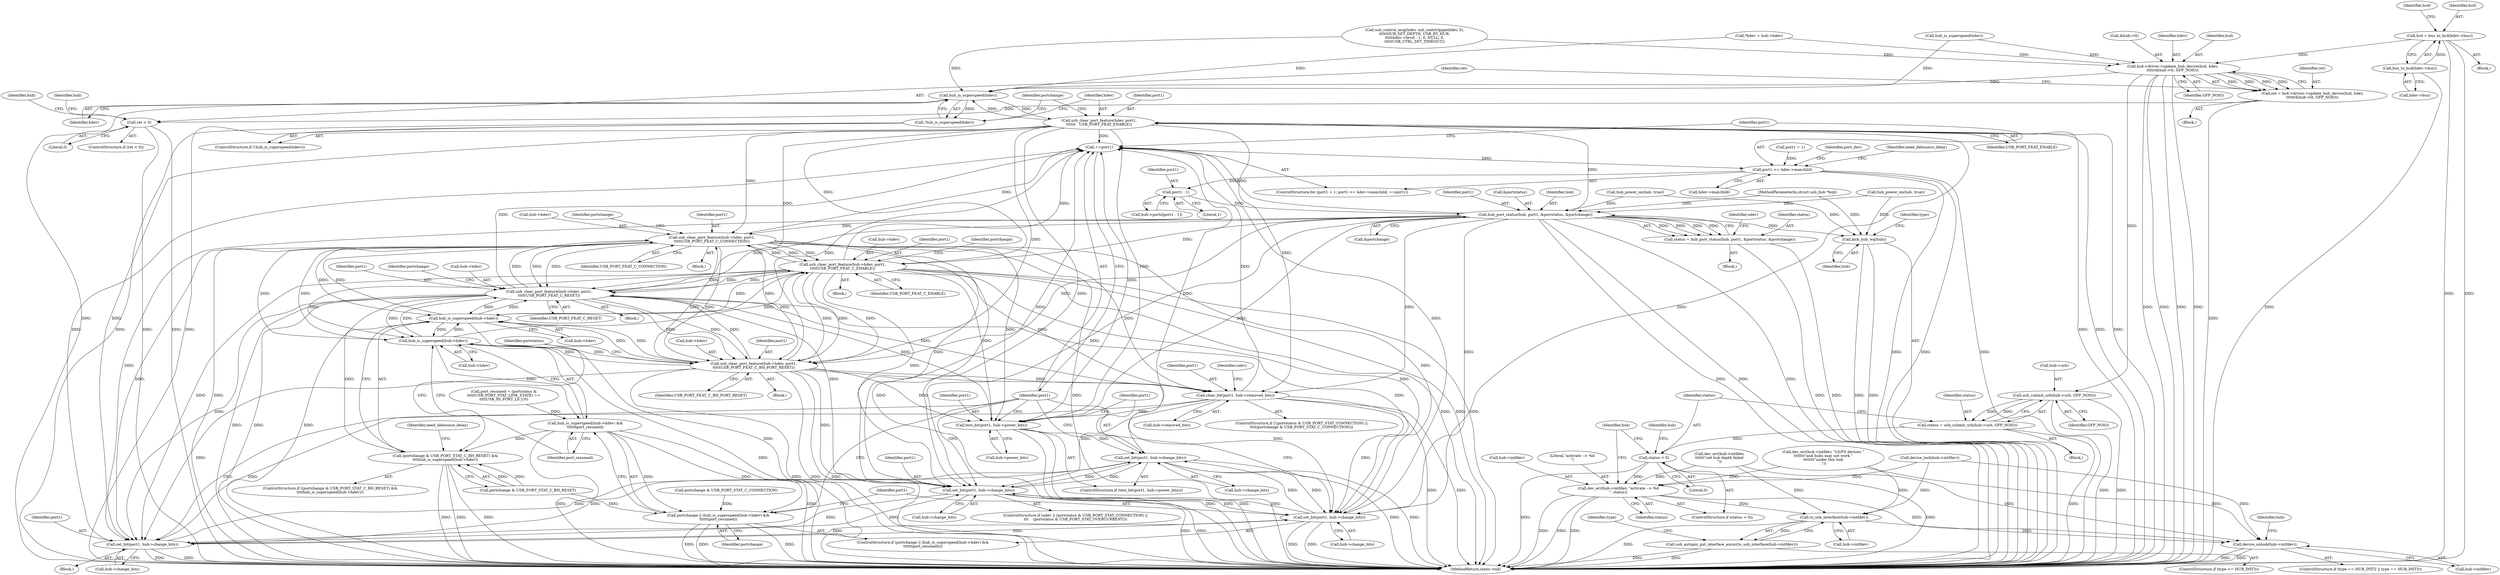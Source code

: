 digraph "0_linux_e50293ef9775c5f1cf3fcc093037dd6a8c5684ea@pointer" {
"1000258" [label="(Call,hcd = bus_to_hcd(hdev->bus))"];
"1000260" [label="(Call,bus_to_hcd(hdev->bus))"];
"1000273" [label="(Call,hcd->driver->update_hub_device(hcd, hdev,\n\t\t\t\t\t\t&hub->tt, GFP_NOIO))"];
"1000271" [label="(Call,ret = hcd->driver->update_hub_device(hcd, hdev,\n\t\t\t\t\t\t&hub->tt, GFP_NOIO))"];
"1000282" [label="(Call,ret < 0)"];
"1000391" [label="(Call,hub_is_superspeed(hdev))"];
"1000390" [label="(Call,!hub_is_superspeed(hdev))"];
"1000393" [label="(Call,usb_clear_port_feature(hdev, port1,\n\t\t\t\t\t\t   USB_PORT_FEAT_ENABLE))"];
"1000314" [label="(Call,++port1)"];
"1000309" [label="(Call,port1 <= hdev->maxchild)"];
"1000324" [label="(Call,port1 - 1)"];
"1000342" [label="(Call,hub_port_status(hub, port1, &portstatus, &portchange))"];
"1000340" [label="(Call,status = hub_port_status(hub, port1, &portstatus, &portchange))"];
"1000405" [label="(Call,usb_clear_port_feature(hub->hdev, port1,\n\t\t\t\t\tUSB_PORT_FEAT_C_CONNECTION))"];
"1000419" [label="(Call,usb_clear_port_feature(hub->hdev, port1,\n\t\t\t\t\tUSB_PORT_FEAT_C_ENABLE))"];
"1000433" [label="(Call,usb_clear_port_feature(hub->hdev, port1,\n\t\t\t\t\tUSB_PORT_FEAT_C_RESET))"];
"1000444" [label="(Call,hub_is_superspeed(hub->hdev))"];
"1000440" [label="(Call,(portchange & USB_PORT_STAT_C_BH_RESET) &&\n\t\t\t\thub_is_superspeed(hub->hdev))"];
"1000452" [label="(Call,usb_clear_port_feature(hub->hdev, port1,\n\t\t\t\t\tUSB_PORT_FEAT_C_BH_PORT_RESET))"];
"1000467" [label="(Call,clear_bit(port1, hub->removed_bits))"];
"1000492" [label="(Call,set_bit(port1, hub->change_bits))"];
"1000520" [label="(Call,set_bit(port1, hub->change_bits))"];
"1000542" [label="(Call,set_bit(port1, hub->change_bits))"];
"1000552" [label="(Call,set_bit(port1, hub->change_bits))"];
"1000537" [label="(Call,test_bit(port1, hub->power_bits))"];
"1000515" [label="(Call,hub_is_superspeed(hub->hdev))"];
"1000514" [label="(Call,hub_is_superspeed(hub->hdev) &&\n\t\t\t\t\t\tport_resumed)"];
"1000512" [label="(Call,portchange || (hub_is_superspeed(hub->hdev) &&\n\t\t\t\t\t\tport_resumed))"];
"1000627" [label="(Call,kick_hub_wq(hub))"];
"1000599" [label="(Call,usb_submit_urb(hub->urb, GFP_NOIO))"];
"1000597" [label="(Call,status = usb_submit_urb(hub->urb, GFP_NOIO))"];
"1000605" [label="(Call,status < 0)"];
"1000608" [label="(Call,dev_err(hub->intfdev, \"activate --> %d\n\", status))"];
"1000634" [label="(Call,to_usb_interface(hub->intfdev))"];
"1000633" [label="(Call,usb_autopm_put_interface_async(to_usb_interface(hub->intfdev)))"];
"1000646" [label="(Call,device_unlock(hub->intfdev))"];
"1000438" [label="(Identifier,USB_PORT_FEAT_C_RESET)"];
"1000468" [label="(Identifier,port1)"];
"1000634" [label="(Call,to_usb_interface(hub->intfdev))"];
"1000296" [label="(Call,hub_power_on(hub, true))"];
"1000415" [label="(Block,)"];
"1000553" [label="(Identifier,port1)"];
"1000257" [label="(Block,)"];
"1000439" [label="(ControlStructure,if ((portchange & USB_PORT_STAT_C_BH_RESET) &&\n\t\t\t\thub_is_superspeed(hub->hdev)))"];
"1000475" [label="(Identifier,udev)"];
"1000548" [label="(Block,)"];
"1000646" [label="(Call,device_unlock(hub->intfdev))"];
"1000126" [label="(Call,*hdev = hub->hdev)"];
"1000627" [label="(Call,kick_hub_wq(hub))"];
"1000409" [label="(Identifier,port1)"];
"1000215" [label="(Call,dev_err(hub->intfdev,\n\t\t\t\t\t\t\"set hub depth failed\n\"))"];
"1000280" [label="(Identifier,GFP_NOIO)"];
"1000340" [label="(Call,status = hub_port_status(hub, port1, &portstatus, &portchange))"];
"1000464" [label="(Call,portchange & USB_PORT_STAT_C_CONNECTION)"];
"1000389" [label="(ControlStructure,if (!hub_is_superspeed(hdev)))"];
"1000309" [label="(Call,port1 <= hdev->maxchild)"];
"1000492" [label="(Call,set_bit(port1, hub->change_bits))"];
"1000392" [label="(Identifier,hdev)"];
"1000504" [label="(Call,port_resumed = (portstatus &\n\t\t\t\t\tUSB_PORT_STAT_LINK_STATE) ==\n\t\t\t\tUSB_SS_PORT_LS_U0)"];
"1000282" [label="(Call,ret < 0)"];
"1000599" [label="(Call,usb_submit_urb(hub->urb, GFP_NOIO))"];
"1000511" [label="(ControlStructure,if (portchange || (hub_is_superspeed(hub->hdev) &&\n\t\t\t\t\t\tport_resumed)))"];
"1000390" [label="(Call,!hub_is_superspeed(hdev))"];
"1000195" [label="(Call,usb_control_msg(hdev, usb_sndctrlpipe(hdev, 0),\n\t\t\t\t\tHUB_SET_DEPTH, USB_RT_HUB,\n\t\t\t\t\thdev->level - 1, 0, NULL, 0,\n\t\t\t\t\tUSB_CTRL_SET_TIMEOUT))"];
"1000429" [label="(Block,)"];
"1000458" [label="(ControlStructure,if (!(portstatus & USB_PORT_STAT_CONNECTION) ||\n\t\t\t\t(portchange & USB_PORT_STAT_C_CONNECTION)))"];
"1000604" [label="(ControlStructure,if (status < 0))"];
"1000271" [label="(Call,ret = hcd->driver->update_hub_device(hcd, hdev,\n\t\t\t\t\t\t&hub->tt, GFP_NOIO))"];
"1000122" [label="(MethodParameterIn,struct usb_hub *hub)"];
"1000462" [label="(Identifier,portstatus)"];
"1000276" [label="(Call,&hub->tt)"];
"1000598" [label="(Identifier,status)"];
"1000326" [label="(Literal,1)"];
"1000284" [label="(Literal,0)"];
"1000493" [label="(Identifier,port1)"];
"1000631" [label="(Identifier,type)"];
"1000344" [label="(Identifier,port1)"];
"1000342" [label="(Call,hub_port_status(hub, port1, &portstatus, &portchange))"];
"1000396" [label="(Identifier,USB_PORT_FEAT_ENABLE)"];
"1000291" [label="(Call,dev_err(hub->intfdev, \"LS/FS devices \"\n\t\t\t\t\t\t\t\"and hubs may not work \"\n\t\t\t\t\t\t\t\"under this hub\n.\"))"];
"1000635" [label="(Call,hub->intfdev)"];
"1000424" [label="(Identifier,USB_PORT_FEAT_C_ENABLE)"];
"1000440" [label="(Call,(portchange & USB_PORT_STAT_C_BH_RESET) &&\n\t\t\t\thub_is_superspeed(hub->hdev))"];
"1000539" [label="(Call,hub->power_bits)"];
"1000612" [label="(Literal,\"activate --> %d\n\")"];
"1000149" [label="(Call,device_lock(hub->intfdev))"];
"1000260" [label="(Call,bus_to_hcd(hdev->bus))"];
"1000395" [label="(Identifier,port1)"];
"1000305" [label="(ControlStructure,for (port1 = 1; port1 <= hdev->maxchild; ++port1))"];
"1000482" [label="(ControlStructure,if (udev || (portstatus & USB_PORT_STAT_CONNECTION) ||\n\t\t\t    (portstatus & USB_PORT_STAT_OVERCURRENT)))"];
"1000519" [label="(Identifier,port_resumed)"];
"1000543" [label="(Identifier,port1)"];
"1000522" [label="(Call,hub->change_bits)"];
"1000273" [label="(Call,hcd->driver->update_hub_device(hcd, hdev,\n\t\t\t\t\t\t&hub->tt, GFP_NOIO))"];
"1000629" [label="(ControlStructure,if (type <= HUB_INIT3))"];
"1000124" [label="(Block,)"];
"1000469" [label="(Call,hub->removed_bits)"];
"1000537" [label="(Call,test_bit(port1, hub->power_bits))"];
"1000310" [label="(Identifier,port1)"];
"1000434" [label="(Call,hub->hdev)"];
"1000608" [label="(Call,dev_err(hub->intfdev, \"activate --> %d\n\", status))"];
"1000433" [label="(Call,usb_clear_port_feature(hub->hdev, port1,\n\t\t\t\t\tUSB_PORT_FEAT_C_RESET))"];
"1000453" [label="(Call,hub->hdev)"];
"1000320" [label="(Call,hub->ports[port1 - 1])"];
"1000542" [label="(Call,set_bit(port1, hub->change_bits))"];
"1000653" [label="(Identifier,hub)"];
"1000267" [label="(Identifier,hcd)"];
"1000391" [label="(Call,hub_is_superspeed(hdev))"];
"1000341" [label="(Identifier,status)"];
"1000521" [label="(Identifier,port1)"];
"1000423" [label="(Identifier,port1)"];
"1000270" [label="(Block,)"];
"1000628" [label="(Identifier,hub)"];
"1000351" [label="(Identifier,udev)"];
"1000641" [label="(Identifier,type)"];
"1000450" [label="(Identifier,need_debounce_delay)"];
"1000399" [label="(Identifier,portchange)"];
"1000316" [label="(Block,)"];
"1000427" [label="(Identifier,portchange)"];
"1000520" [label="(Call,set_bit(port1, hub->change_bits))"];
"1000297" [label="(Identifier,hub)"];
"1000347" [label="(Call,&portchange)"];
"1000410" [label="(Identifier,USB_PORT_FEAT_C_CONNECTION)"];
"1000301" [label="(Call,hub_power_on(hub, true))"];
"1000401" [label="(Block,)"];
"1000558" [label="(Identifier,need_debounce_delay)"];
"1000315" [label="(Identifier,port1)"];
"1000610" [label="(Identifier,hub)"];
"1000656" [label="(MethodReturn,static void)"];
"1000456" [label="(Identifier,port1)"];
"1000437" [label="(Identifier,port1)"];
"1000345" [label="(Call,&portstatus)"];
"1000597" [label="(Call,status = usb_submit_urb(hub->urb, GFP_NOIO))"];
"1000394" [label="(Identifier,hdev)"];
"1000306" [label="(Call,port1 = 1)"];
"1000514" [label="(Call,hub_is_superspeed(hub->hdev) &&\n\t\t\t\t\t\tport_resumed)"];
"1000259" [label="(Identifier,hcd)"];
"1000606" [label="(Identifier,status)"];
"1000617" [label="(Identifier,hub)"];
"1000419" [label="(Call,usb_clear_port_feature(hub->hdev, port1,\n\t\t\t\t\tUSB_PORT_FEAT_C_ENABLE))"];
"1000494" [label="(Call,hub->change_bits)"];
"1000343" [label="(Identifier,hub)"];
"1000544" [label="(Call,hub->change_bits)"];
"1000275" [label="(Identifier,hdev)"];
"1000552" [label="(Call,set_bit(port1, hub->change_bits))"];
"1000405" [label="(Call,usb_clear_port_feature(hub->hdev, port1,\n\t\t\t\t\tUSB_PORT_FEAT_C_CONNECTION))"];
"1000538" [label="(Identifier,port1)"];
"1000638" [label="(ControlStructure,if (type == HUB_INIT2 || type == HUB_INIT3))"];
"1000283" [label="(Identifier,ret)"];
"1000515" [label="(Call,hub_is_superspeed(hub->hdev))"];
"1000190" [label="(Call,hub_is_superspeed(hdev))"];
"1000457" [label="(Identifier,USB_PORT_FEAT_C_BH_PORT_RESET)"];
"1000258" [label="(Call,hcd = bus_to_hcd(hdev->bus))"];
"1000513" [label="(Identifier,portchange)"];
"1000609" [label="(Call,hub->intfdev)"];
"1000536" [label="(ControlStructure,if (test_bit(port1, hub->power_bits)))"];
"1000600" [label="(Call,hub->urb)"];
"1000444" [label="(Call,hub_is_superspeed(hub->hdev))"];
"1000512" [label="(Call,portchange || (hub_is_superspeed(hub->hdev) &&\n\t\t\t\t\t\tport_resumed))"];
"1000319" [label="(Identifier,port_dev)"];
"1000314" [label="(Call,++port1)"];
"1000554" [label="(Call,hub->change_bits)"];
"1000324" [label="(Call,port1 - 1)"];
"1000448" [label="(Block,)"];
"1000613" [label="(Identifier,status)"];
"1000647" [label="(Call,hub->intfdev)"];
"1000605" [label="(Call,status < 0)"];
"1000325" [label="(Identifier,port1)"];
"1000441" [label="(Call,portchange & USB_PORT_STAT_C_BH_RESET)"];
"1000467" [label="(Call,clear_bit(port1, hub->removed_bits))"];
"1000633" [label="(Call,usb_autopm_put_interface_async(to_usb_interface(hub->intfdev)))"];
"1000406" [label="(Call,hub->hdev)"];
"1000274" [label="(Identifier,hcd)"];
"1000607" [label="(Literal,0)"];
"1000288" [label="(Identifier,hub)"];
"1000413" [label="(Identifier,portchange)"];
"1000261" [label="(Call,hdev->bus)"];
"1000516" [label="(Call,hub->hdev)"];
"1000272" [label="(Identifier,ret)"];
"1000445" [label="(Call,hub->hdev)"];
"1000442" [label="(Identifier,portchange)"];
"1000393" [label="(Call,usb_clear_port_feature(hdev, port1,\n\t\t\t\t\t\t   USB_PORT_FEAT_ENABLE))"];
"1000452" [label="(Call,usb_clear_port_feature(hub->hdev, port1,\n\t\t\t\t\tUSB_PORT_FEAT_C_BH_PORT_RESET))"];
"1000420" [label="(Call,hub->hdev)"];
"1000311" [label="(Call,hdev->maxchild)"];
"1000603" [label="(Identifier,GFP_NOIO)"];
"1000281" [label="(ControlStructure,if (ret < 0))"];
"1000258" -> "1000257"  [label="AST: "];
"1000258" -> "1000260"  [label="CFG: "];
"1000259" -> "1000258"  [label="AST: "];
"1000260" -> "1000258"  [label="AST: "];
"1000267" -> "1000258"  [label="CFG: "];
"1000258" -> "1000656"  [label="DDG: "];
"1000258" -> "1000656"  [label="DDG: "];
"1000260" -> "1000258"  [label="DDG: "];
"1000258" -> "1000273"  [label="DDG: "];
"1000260" -> "1000261"  [label="CFG: "];
"1000261" -> "1000260"  [label="AST: "];
"1000260" -> "1000656"  [label="DDG: "];
"1000273" -> "1000271"  [label="AST: "];
"1000273" -> "1000280"  [label="CFG: "];
"1000274" -> "1000273"  [label="AST: "];
"1000275" -> "1000273"  [label="AST: "];
"1000276" -> "1000273"  [label="AST: "];
"1000280" -> "1000273"  [label="AST: "];
"1000271" -> "1000273"  [label="CFG: "];
"1000273" -> "1000656"  [label="DDG: "];
"1000273" -> "1000656"  [label="DDG: "];
"1000273" -> "1000656"  [label="DDG: "];
"1000273" -> "1000656"  [label="DDG: "];
"1000273" -> "1000271"  [label="DDG: "];
"1000273" -> "1000271"  [label="DDG: "];
"1000273" -> "1000271"  [label="DDG: "];
"1000273" -> "1000271"  [label="DDG: "];
"1000190" -> "1000273"  [label="DDG: "];
"1000126" -> "1000273"  [label="DDG: "];
"1000195" -> "1000273"  [label="DDG: "];
"1000273" -> "1000391"  [label="DDG: "];
"1000273" -> "1000599"  [label="DDG: "];
"1000271" -> "1000270"  [label="AST: "];
"1000272" -> "1000271"  [label="AST: "];
"1000283" -> "1000271"  [label="CFG: "];
"1000271" -> "1000656"  [label="DDG: "];
"1000271" -> "1000282"  [label="DDG: "];
"1000282" -> "1000281"  [label="AST: "];
"1000282" -> "1000284"  [label="CFG: "];
"1000283" -> "1000282"  [label="AST: "];
"1000284" -> "1000282"  [label="AST: "];
"1000288" -> "1000282"  [label="CFG: "];
"1000297" -> "1000282"  [label="CFG: "];
"1000282" -> "1000656"  [label="DDG: "];
"1000282" -> "1000656"  [label="DDG: "];
"1000391" -> "1000390"  [label="AST: "];
"1000391" -> "1000392"  [label="CFG: "];
"1000392" -> "1000391"  [label="AST: "];
"1000390" -> "1000391"  [label="CFG: "];
"1000391" -> "1000656"  [label="DDG: "];
"1000391" -> "1000390"  [label="DDG: "];
"1000393" -> "1000391"  [label="DDG: "];
"1000190" -> "1000391"  [label="DDG: "];
"1000126" -> "1000391"  [label="DDG: "];
"1000195" -> "1000391"  [label="DDG: "];
"1000391" -> "1000393"  [label="DDG: "];
"1000390" -> "1000389"  [label="AST: "];
"1000394" -> "1000390"  [label="CFG: "];
"1000399" -> "1000390"  [label="CFG: "];
"1000390" -> "1000656"  [label="DDG: "];
"1000390" -> "1000656"  [label="DDG: "];
"1000393" -> "1000389"  [label="AST: "];
"1000393" -> "1000396"  [label="CFG: "];
"1000394" -> "1000393"  [label="AST: "];
"1000395" -> "1000393"  [label="AST: "];
"1000396" -> "1000393"  [label="AST: "];
"1000399" -> "1000393"  [label="CFG: "];
"1000393" -> "1000656"  [label="DDG: "];
"1000393" -> "1000656"  [label="DDG: "];
"1000393" -> "1000656"  [label="DDG: "];
"1000393" -> "1000314"  [label="DDG: "];
"1000342" -> "1000393"  [label="DDG: "];
"1000393" -> "1000405"  [label="DDG: "];
"1000393" -> "1000419"  [label="DDG: "];
"1000393" -> "1000433"  [label="DDG: "];
"1000393" -> "1000452"  [label="DDG: "];
"1000393" -> "1000467"  [label="DDG: "];
"1000393" -> "1000492"  [label="DDG: "];
"1000393" -> "1000520"  [label="DDG: "];
"1000393" -> "1000537"  [label="DDG: "];
"1000393" -> "1000552"  [label="DDG: "];
"1000314" -> "1000305"  [label="AST: "];
"1000314" -> "1000315"  [label="CFG: "];
"1000315" -> "1000314"  [label="AST: "];
"1000310" -> "1000314"  [label="CFG: "];
"1000314" -> "1000309"  [label="DDG: "];
"1000552" -> "1000314"  [label="DDG: "];
"1000342" -> "1000314"  [label="DDG: "];
"1000433" -> "1000314"  [label="DDG: "];
"1000405" -> "1000314"  [label="DDG: "];
"1000467" -> "1000314"  [label="DDG: "];
"1000492" -> "1000314"  [label="DDG: "];
"1000419" -> "1000314"  [label="DDG: "];
"1000542" -> "1000314"  [label="DDG: "];
"1000520" -> "1000314"  [label="DDG: "];
"1000537" -> "1000314"  [label="DDG: "];
"1000452" -> "1000314"  [label="DDG: "];
"1000309" -> "1000305"  [label="AST: "];
"1000309" -> "1000311"  [label="CFG: "];
"1000310" -> "1000309"  [label="AST: "];
"1000311" -> "1000309"  [label="AST: "];
"1000319" -> "1000309"  [label="CFG: "];
"1000558" -> "1000309"  [label="CFG: "];
"1000309" -> "1000656"  [label="DDG: "];
"1000309" -> "1000656"  [label="DDG: "];
"1000309" -> "1000656"  [label="DDG: "];
"1000306" -> "1000309"  [label="DDG: "];
"1000309" -> "1000324"  [label="DDG: "];
"1000324" -> "1000320"  [label="AST: "];
"1000324" -> "1000326"  [label="CFG: "];
"1000325" -> "1000324"  [label="AST: "];
"1000326" -> "1000324"  [label="AST: "];
"1000320" -> "1000324"  [label="CFG: "];
"1000324" -> "1000342"  [label="DDG: "];
"1000342" -> "1000340"  [label="AST: "];
"1000342" -> "1000347"  [label="CFG: "];
"1000343" -> "1000342"  [label="AST: "];
"1000344" -> "1000342"  [label="AST: "];
"1000345" -> "1000342"  [label="AST: "];
"1000347" -> "1000342"  [label="AST: "];
"1000340" -> "1000342"  [label="CFG: "];
"1000342" -> "1000656"  [label="DDG: "];
"1000342" -> "1000656"  [label="DDG: "];
"1000342" -> "1000656"  [label="DDG: "];
"1000342" -> "1000340"  [label="DDG: "];
"1000342" -> "1000340"  [label="DDG: "];
"1000342" -> "1000340"  [label="DDG: "];
"1000342" -> "1000340"  [label="DDG: "];
"1000301" -> "1000342"  [label="DDG: "];
"1000296" -> "1000342"  [label="DDG: "];
"1000122" -> "1000342"  [label="DDG: "];
"1000342" -> "1000405"  [label="DDG: "];
"1000342" -> "1000419"  [label="DDG: "];
"1000342" -> "1000433"  [label="DDG: "];
"1000342" -> "1000452"  [label="DDG: "];
"1000342" -> "1000467"  [label="DDG: "];
"1000342" -> "1000492"  [label="DDG: "];
"1000342" -> "1000520"  [label="DDG: "];
"1000342" -> "1000537"  [label="DDG: "];
"1000342" -> "1000552"  [label="DDG: "];
"1000342" -> "1000627"  [label="DDG: "];
"1000340" -> "1000316"  [label="AST: "];
"1000341" -> "1000340"  [label="AST: "];
"1000351" -> "1000340"  [label="CFG: "];
"1000340" -> "1000656"  [label="DDG: "];
"1000340" -> "1000656"  [label="DDG: "];
"1000405" -> "1000401"  [label="AST: "];
"1000405" -> "1000410"  [label="CFG: "];
"1000406" -> "1000405"  [label="AST: "];
"1000409" -> "1000405"  [label="AST: "];
"1000410" -> "1000405"  [label="AST: "];
"1000413" -> "1000405"  [label="CFG: "];
"1000405" -> "1000656"  [label="DDG: "];
"1000405" -> "1000656"  [label="DDG: "];
"1000405" -> "1000656"  [label="DDG: "];
"1000433" -> "1000405"  [label="DDG: "];
"1000419" -> "1000405"  [label="DDG: "];
"1000515" -> "1000405"  [label="DDG: "];
"1000444" -> "1000405"  [label="DDG: "];
"1000452" -> "1000405"  [label="DDG: "];
"1000405" -> "1000419"  [label="DDG: "];
"1000405" -> "1000419"  [label="DDG: "];
"1000405" -> "1000433"  [label="DDG: "];
"1000405" -> "1000433"  [label="DDG: "];
"1000405" -> "1000444"  [label="DDG: "];
"1000405" -> "1000452"  [label="DDG: "];
"1000405" -> "1000452"  [label="DDG: "];
"1000405" -> "1000467"  [label="DDG: "];
"1000405" -> "1000492"  [label="DDG: "];
"1000405" -> "1000515"  [label="DDG: "];
"1000405" -> "1000520"  [label="DDG: "];
"1000405" -> "1000537"  [label="DDG: "];
"1000405" -> "1000552"  [label="DDG: "];
"1000419" -> "1000415"  [label="AST: "];
"1000419" -> "1000424"  [label="CFG: "];
"1000420" -> "1000419"  [label="AST: "];
"1000423" -> "1000419"  [label="AST: "];
"1000424" -> "1000419"  [label="AST: "];
"1000427" -> "1000419"  [label="CFG: "];
"1000419" -> "1000656"  [label="DDG: "];
"1000419" -> "1000656"  [label="DDG: "];
"1000419" -> "1000656"  [label="DDG: "];
"1000433" -> "1000419"  [label="DDG: "];
"1000515" -> "1000419"  [label="DDG: "];
"1000444" -> "1000419"  [label="DDG: "];
"1000452" -> "1000419"  [label="DDG: "];
"1000419" -> "1000433"  [label="DDG: "];
"1000419" -> "1000433"  [label="DDG: "];
"1000419" -> "1000444"  [label="DDG: "];
"1000419" -> "1000452"  [label="DDG: "];
"1000419" -> "1000452"  [label="DDG: "];
"1000419" -> "1000467"  [label="DDG: "];
"1000419" -> "1000492"  [label="DDG: "];
"1000419" -> "1000515"  [label="DDG: "];
"1000419" -> "1000520"  [label="DDG: "];
"1000419" -> "1000537"  [label="DDG: "];
"1000419" -> "1000552"  [label="DDG: "];
"1000433" -> "1000429"  [label="AST: "];
"1000433" -> "1000438"  [label="CFG: "];
"1000434" -> "1000433"  [label="AST: "];
"1000437" -> "1000433"  [label="AST: "];
"1000438" -> "1000433"  [label="AST: "];
"1000442" -> "1000433"  [label="CFG: "];
"1000433" -> "1000656"  [label="DDG: "];
"1000433" -> "1000656"  [label="DDG: "];
"1000433" -> "1000656"  [label="DDG: "];
"1000515" -> "1000433"  [label="DDG: "];
"1000444" -> "1000433"  [label="DDG: "];
"1000452" -> "1000433"  [label="DDG: "];
"1000433" -> "1000444"  [label="DDG: "];
"1000433" -> "1000452"  [label="DDG: "];
"1000433" -> "1000452"  [label="DDG: "];
"1000433" -> "1000467"  [label="DDG: "];
"1000433" -> "1000492"  [label="DDG: "];
"1000433" -> "1000515"  [label="DDG: "];
"1000433" -> "1000520"  [label="DDG: "];
"1000433" -> "1000537"  [label="DDG: "];
"1000433" -> "1000552"  [label="DDG: "];
"1000444" -> "1000440"  [label="AST: "];
"1000444" -> "1000445"  [label="CFG: "];
"1000445" -> "1000444"  [label="AST: "];
"1000440" -> "1000444"  [label="CFG: "];
"1000444" -> "1000656"  [label="DDG: "];
"1000444" -> "1000440"  [label="DDG: "];
"1000515" -> "1000444"  [label="DDG: "];
"1000452" -> "1000444"  [label="DDG: "];
"1000444" -> "1000452"  [label="DDG: "];
"1000444" -> "1000515"  [label="DDG: "];
"1000440" -> "1000439"  [label="AST: "];
"1000440" -> "1000441"  [label="CFG: "];
"1000441" -> "1000440"  [label="AST: "];
"1000450" -> "1000440"  [label="CFG: "];
"1000462" -> "1000440"  [label="CFG: "];
"1000440" -> "1000656"  [label="DDG: "];
"1000440" -> "1000656"  [label="DDG: "];
"1000440" -> "1000656"  [label="DDG: "];
"1000441" -> "1000440"  [label="DDG: "];
"1000441" -> "1000440"  [label="DDG: "];
"1000514" -> "1000440"  [label="DDG: "];
"1000452" -> "1000448"  [label="AST: "];
"1000452" -> "1000457"  [label="CFG: "];
"1000453" -> "1000452"  [label="AST: "];
"1000456" -> "1000452"  [label="AST: "];
"1000457" -> "1000452"  [label="AST: "];
"1000462" -> "1000452"  [label="CFG: "];
"1000452" -> "1000656"  [label="DDG: "];
"1000452" -> "1000656"  [label="DDG: "];
"1000452" -> "1000656"  [label="DDG: "];
"1000515" -> "1000452"  [label="DDG: "];
"1000452" -> "1000467"  [label="DDG: "];
"1000452" -> "1000492"  [label="DDG: "];
"1000452" -> "1000515"  [label="DDG: "];
"1000452" -> "1000520"  [label="DDG: "];
"1000452" -> "1000537"  [label="DDG: "];
"1000452" -> "1000552"  [label="DDG: "];
"1000467" -> "1000458"  [label="AST: "];
"1000467" -> "1000469"  [label="CFG: "];
"1000468" -> "1000467"  [label="AST: "];
"1000469" -> "1000467"  [label="AST: "];
"1000475" -> "1000467"  [label="CFG: "];
"1000467" -> "1000656"  [label="DDG: "];
"1000467" -> "1000656"  [label="DDG: "];
"1000467" -> "1000492"  [label="DDG: "];
"1000467" -> "1000520"  [label="DDG: "];
"1000467" -> "1000537"  [label="DDG: "];
"1000467" -> "1000552"  [label="DDG: "];
"1000492" -> "1000482"  [label="AST: "];
"1000492" -> "1000494"  [label="CFG: "];
"1000493" -> "1000492"  [label="AST: "];
"1000494" -> "1000492"  [label="AST: "];
"1000315" -> "1000492"  [label="CFG: "];
"1000492" -> "1000656"  [label="DDG: "];
"1000492" -> "1000656"  [label="DDG: "];
"1000542" -> "1000492"  [label="DDG: "];
"1000520" -> "1000492"  [label="DDG: "];
"1000552" -> "1000492"  [label="DDG: "];
"1000492" -> "1000520"  [label="DDG: "];
"1000492" -> "1000542"  [label="DDG: "];
"1000492" -> "1000552"  [label="DDG: "];
"1000520" -> "1000511"  [label="AST: "];
"1000520" -> "1000522"  [label="CFG: "];
"1000521" -> "1000520"  [label="AST: "];
"1000522" -> "1000520"  [label="AST: "];
"1000315" -> "1000520"  [label="CFG: "];
"1000520" -> "1000656"  [label="DDG: "];
"1000520" -> "1000656"  [label="DDG: "];
"1000542" -> "1000520"  [label="DDG: "];
"1000552" -> "1000520"  [label="DDG: "];
"1000520" -> "1000542"  [label="DDG: "];
"1000520" -> "1000552"  [label="DDG: "];
"1000542" -> "1000536"  [label="AST: "];
"1000542" -> "1000544"  [label="CFG: "];
"1000543" -> "1000542"  [label="AST: "];
"1000544" -> "1000542"  [label="AST: "];
"1000315" -> "1000542"  [label="CFG: "];
"1000542" -> "1000656"  [label="DDG: "];
"1000542" -> "1000656"  [label="DDG: "];
"1000537" -> "1000542"  [label="DDG: "];
"1000552" -> "1000542"  [label="DDG: "];
"1000542" -> "1000552"  [label="DDG: "];
"1000552" -> "1000548"  [label="AST: "];
"1000552" -> "1000554"  [label="CFG: "];
"1000553" -> "1000552"  [label="AST: "];
"1000554" -> "1000552"  [label="AST: "];
"1000315" -> "1000552"  [label="CFG: "];
"1000552" -> "1000656"  [label="DDG: "];
"1000552" -> "1000656"  [label="DDG: "];
"1000537" -> "1000536"  [label="AST: "];
"1000537" -> "1000539"  [label="CFG: "];
"1000538" -> "1000537"  [label="AST: "];
"1000539" -> "1000537"  [label="AST: "];
"1000543" -> "1000537"  [label="CFG: "];
"1000315" -> "1000537"  [label="CFG: "];
"1000537" -> "1000656"  [label="DDG: "];
"1000537" -> "1000656"  [label="DDG: "];
"1000515" -> "1000514"  [label="AST: "];
"1000515" -> "1000516"  [label="CFG: "];
"1000516" -> "1000515"  [label="AST: "];
"1000519" -> "1000515"  [label="CFG: "];
"1000514" -> "1000515"  [label="CFG: "];
"1000515" -> "1000656"  [label="DDG: "];
"1000515" -> "1000514"  [label="DDG: "];
"1000514" -> "1000512"  [label="AST: "];
"1000514" -> "1000519"  [label="CFG: "];
"1000519" -> "1000514"  [label="AST: "];
"1000512" -> "1000514"  [label="CFG: "];
"1000514" -> "1000656"  [label="DDG: "];
"1000514" -> "1000656"  [label="DDG: "];
"1000514" -> "1000512"  [label="DDG: "];
"1000514" -> "1000512"  [label="DDG: "];
"1000504" -> "1000514"  [label="DDG: "];
"1000512" -> "1000511"  [label="AST: "];
"1000512" -> "1000513"  [label="CFG: "];
"1000513" -> "1000512"  [label="AST: "];
"1000521" -> "1000512"  [label="CFG: "];
"1000315" -> "1000512"  [label="CFG: "];
"1000512" -> "1000656"  [label="DDG: "];
"1000512" -> "1000656"  [label="DDG: "];
"1000512" -> "1000656"  [label="DDG: "];
"1000441" -> "1000512"  [label="DDG: "];
"1000464" -> "1000512"  [label="DDG: "];
"1000627" -> "1000124"  [label="AST: "];
"1000627" -> "1000628"  [label="CFG: "];
"1000628" -> "1000627"  [label="AST: "];
"1000631" -> "1000627"  [label="CFG: "];
"1000627" -> "1000656"  [label="DDG: "];
"1000627" -> "1000656"  [label="DDG: "];
"1000301" -> "1000627"  [label="DDG: "];
"1000296" -> "1000627"  [label="DDG: "];
"1000122" -> "1000627"  [label="DDG: "];
"1000599" -> "1000597"  [label="AST: "];
"1000599" -> "1000603"  [label="CFG: "];
"1000600" -> "1000599"  [label="AST: "];
"1000603" -> "1000599"  [label="AST: "];
"1000597" -> "1000599"  [label="CFG: "];
"1000599" -> "1000656"  [label="DDG: "];
"1000599" -> "1000656"  [label="DDG: "];
"1000599" -> "1000597"  [label="DDG: "];
"1000599" -> "1000597"  [label="DDG: "];
"1000597" -> "1000124"  [label="AST: "];
"1000598" -> "1000597"  [label="AST: "];
"1000606" -> "1000597"  [label="CFG: "];
"1000597" -> "1000656"  [label="DDG: "];
"1000597" -> "1000605"  [label="DDG: "];
"1000605" -> "1000604"  [label="AST: "];
"1000605" -> "1000607"  [label="CFG: "];
"1000606" -> "1000605"  [label="AST: "];
"1000607" -> "1000605"  [label="AST: "];
"1000610" -> "1000605"  [label="CFG: "];
"1000617" -> "1000605"  [label="CFG: "];
"1000605" -> "1000656"  [label="DDG: "];
"1000605" -> "1000656"  [label="DDG: "];
"1000605" -> "1000608"  [label="DDG: "];
"1000608" -> "1000604"  [label="AST: "];
"1000608" -> "1000613"  [label="CFG: "];
"1000609" -> "1000608"  [label="AST: "];
"1000612" -> "1000608"  [label="AST: "];
"1000613" -> "1000608"  [label="AST: "];
"1000617" -> "1000608"  [label="CFG: "];
"1000608" -> "1000656"  [label="DDG: "];
"1000608" -> "1000656"  [label="DDG: "];
"1000608" -> "1000656"  [label="DDG: "];
"1000291" -> "1000608"  [label="DDG: "];
"1000215" -> "1000608"  [label="DDG: "];
"1000149" -> "1000608"  [label="DDG: "];
"1000608" -> "1000634"  [label="DDG: "];
"1000608" -> "1000646"  [label="DDG: "];
"1000634" -> "1000633"  [label="AST: "];
"1000634" -> "1000635"  [label="CFG: "];
"1000635" -> "1000634"  [label="AST: "];
"1000633" -> "1000634"  [label="CFG: "];
"1000634" -> "1000656"  [label="DDG: "];
"1000634" -> "1000633"  [label="DDG: "];
"1000291" -> "1000634"  [label="DDG: "];
"1000215" -> "1000634"  [label="DDG: "];
"1000149" -> "1000634"  [label="DDG: "];
"1000634" -> "1000646"  [label="DDG: "];
"1000633" -> "1000629"  [label="AST: "];
"1000641" -> "1000633"  [label="CFG: "];
"1000633" -> "1000656"  [label="DDG: "];
"1000633" -> "1000656"  [label="DDG: "];
"1000646" -> "1000638"  [label="AST: "];
"1000646" -> "1000647"  [label="CFG: "];
"1000647" -> "1000646"  [label="AST: "];
"1000653" -> "1000646"  [label="CFG: "];
"1000646" -> "1000656"  [label="DDG: "];
"1000646" -> "1000656"  [label="DDG: "];
"1000291" -> "1000646"  [label="DDG: "];
"1000215" -> "1000646"  [label="DDG: "];
"1000149" -> "1000646"  [label="DDG: "];
}

